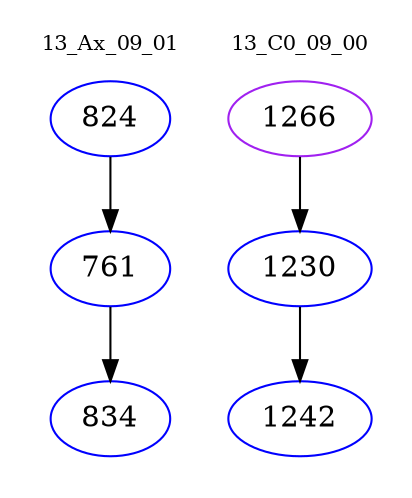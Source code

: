 digraph{
subgraph cluster_0 {
color = white
label = "13_Ax_09_01";
fontsize=10;
T0_824 [label="824", color="blue"]
T0_824 -> T0_761 [color="black"]
T0_761 [label="761", color="blue"]
T0_761 -> T0_834 [color="black"]
T0_834 [label="834", color="blue"]
}
subgraph cluster_1 {
color = white
label = "13_C0_09_00";
fontsize=10;
T1_1266 [label="1266", color="purple"]
T1_1266 -> T1_1230 [color="black"]
T1_1230 [label="1230", color="blue"]
T1_1230 -> T1_1242 [color="black"]
T1_1242 [label="1242", color="blue"]
}
}
